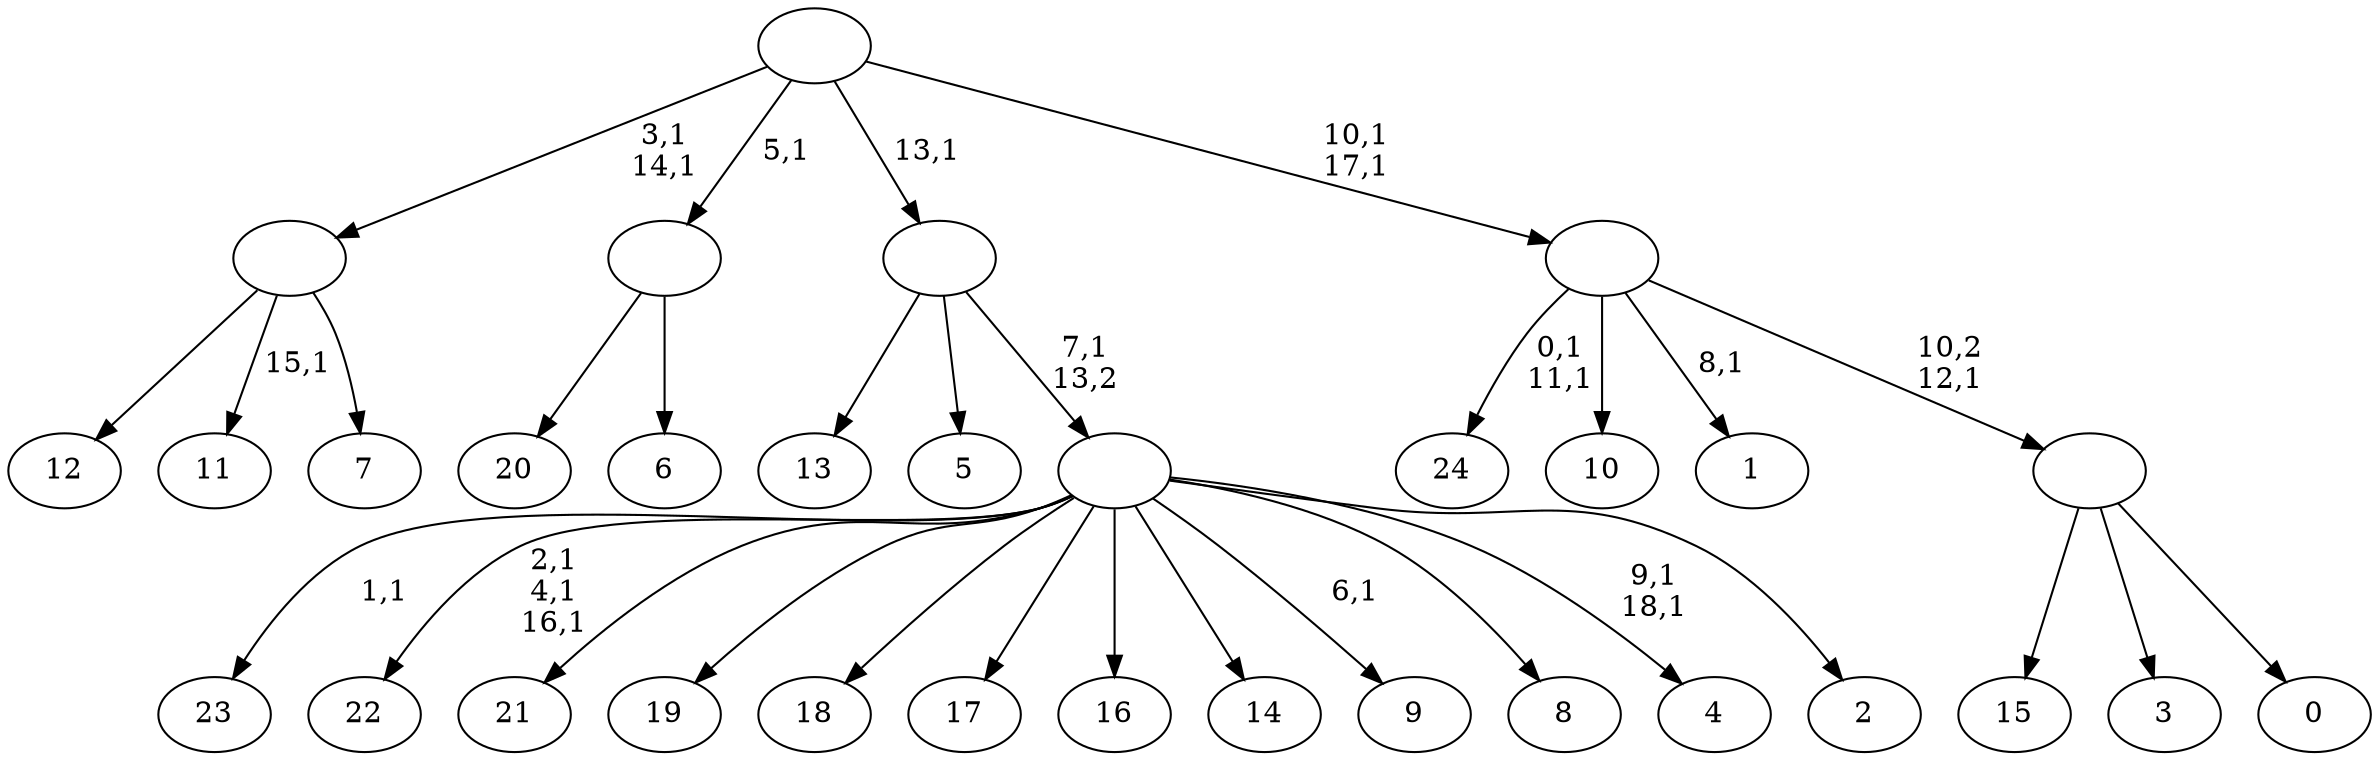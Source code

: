 digraph T {
	44 [label="24"]
	41 [label="23"]
	39 [label="22"]
	35 [label="21"]
	34 [label="20"]
	33 [label="19"]
	32 [label="18"]
	31 [label="17"]
	30 [label="16"]
	29 [label="15"]
	28 [label="14"]
	27 [label="13"]
	26 [label="12"]
	25 [label="11"]
	23 [label="10"]
	22 [label="9"]
	20 [label="8"]
	19 [label="7"]
	18 [label=""]
	16 [label="6"]
	15 [label=""]
	14 [label="5"]
	13 [label="4"]
	10 [label="3"]
	9 [label="2"]
	8 [label=""]
	7 [label=""]
	6 [label="1"]
	4 [label="0"]
	3 [label=""]
	2 [label=""]
	0 [label=""]
	18 -> 25 [label="15,1"]
	18 -> 26 [label=""]
	18 -> 19 [label=""]
	15 -> 34 [label=""]
	15 -> 16 [label=""]
	8 -> 13 [label="9,1\n18,1"]
	8 -> 22 [label="6,1"]
	8 -> 39 [label="2,1\n4,1\n16,1"]
	8 -> 41 [label="1,1"]
	8 -> 35 [label=""]
	8 -> 33 [label=""]
	8 -> 32 [label=""]
	8 -> 31 [label=""]
	8 -> 30 [label=""]
	8 -> 28 [label=""]
	8 -> 20 [label=""]
	8 -> 9 [label=""]
	7 -> 27 [label=""]
	7 -> 14 [label=""]
	7 -> 8 [label="7,1\n13,2"]
	3 -> 29 [label=""]
	3 -> 10 [label=""]
	3 -> 4 [label=""]
	2 -> 6 [label="8,1"]
	2 -> 44 [label="0,1\n11,1"]
	2 -> 23 [label=""]
	2 -> 3 [label="10,2\n12,1"]
	0 -> 2 [label="10,1\n17,1"]
	0 -> 18 [label="3,1\n14,1"]
	0 -> 15 [label="5,1"]
	0 -> 7 [label="13,1"]
}
